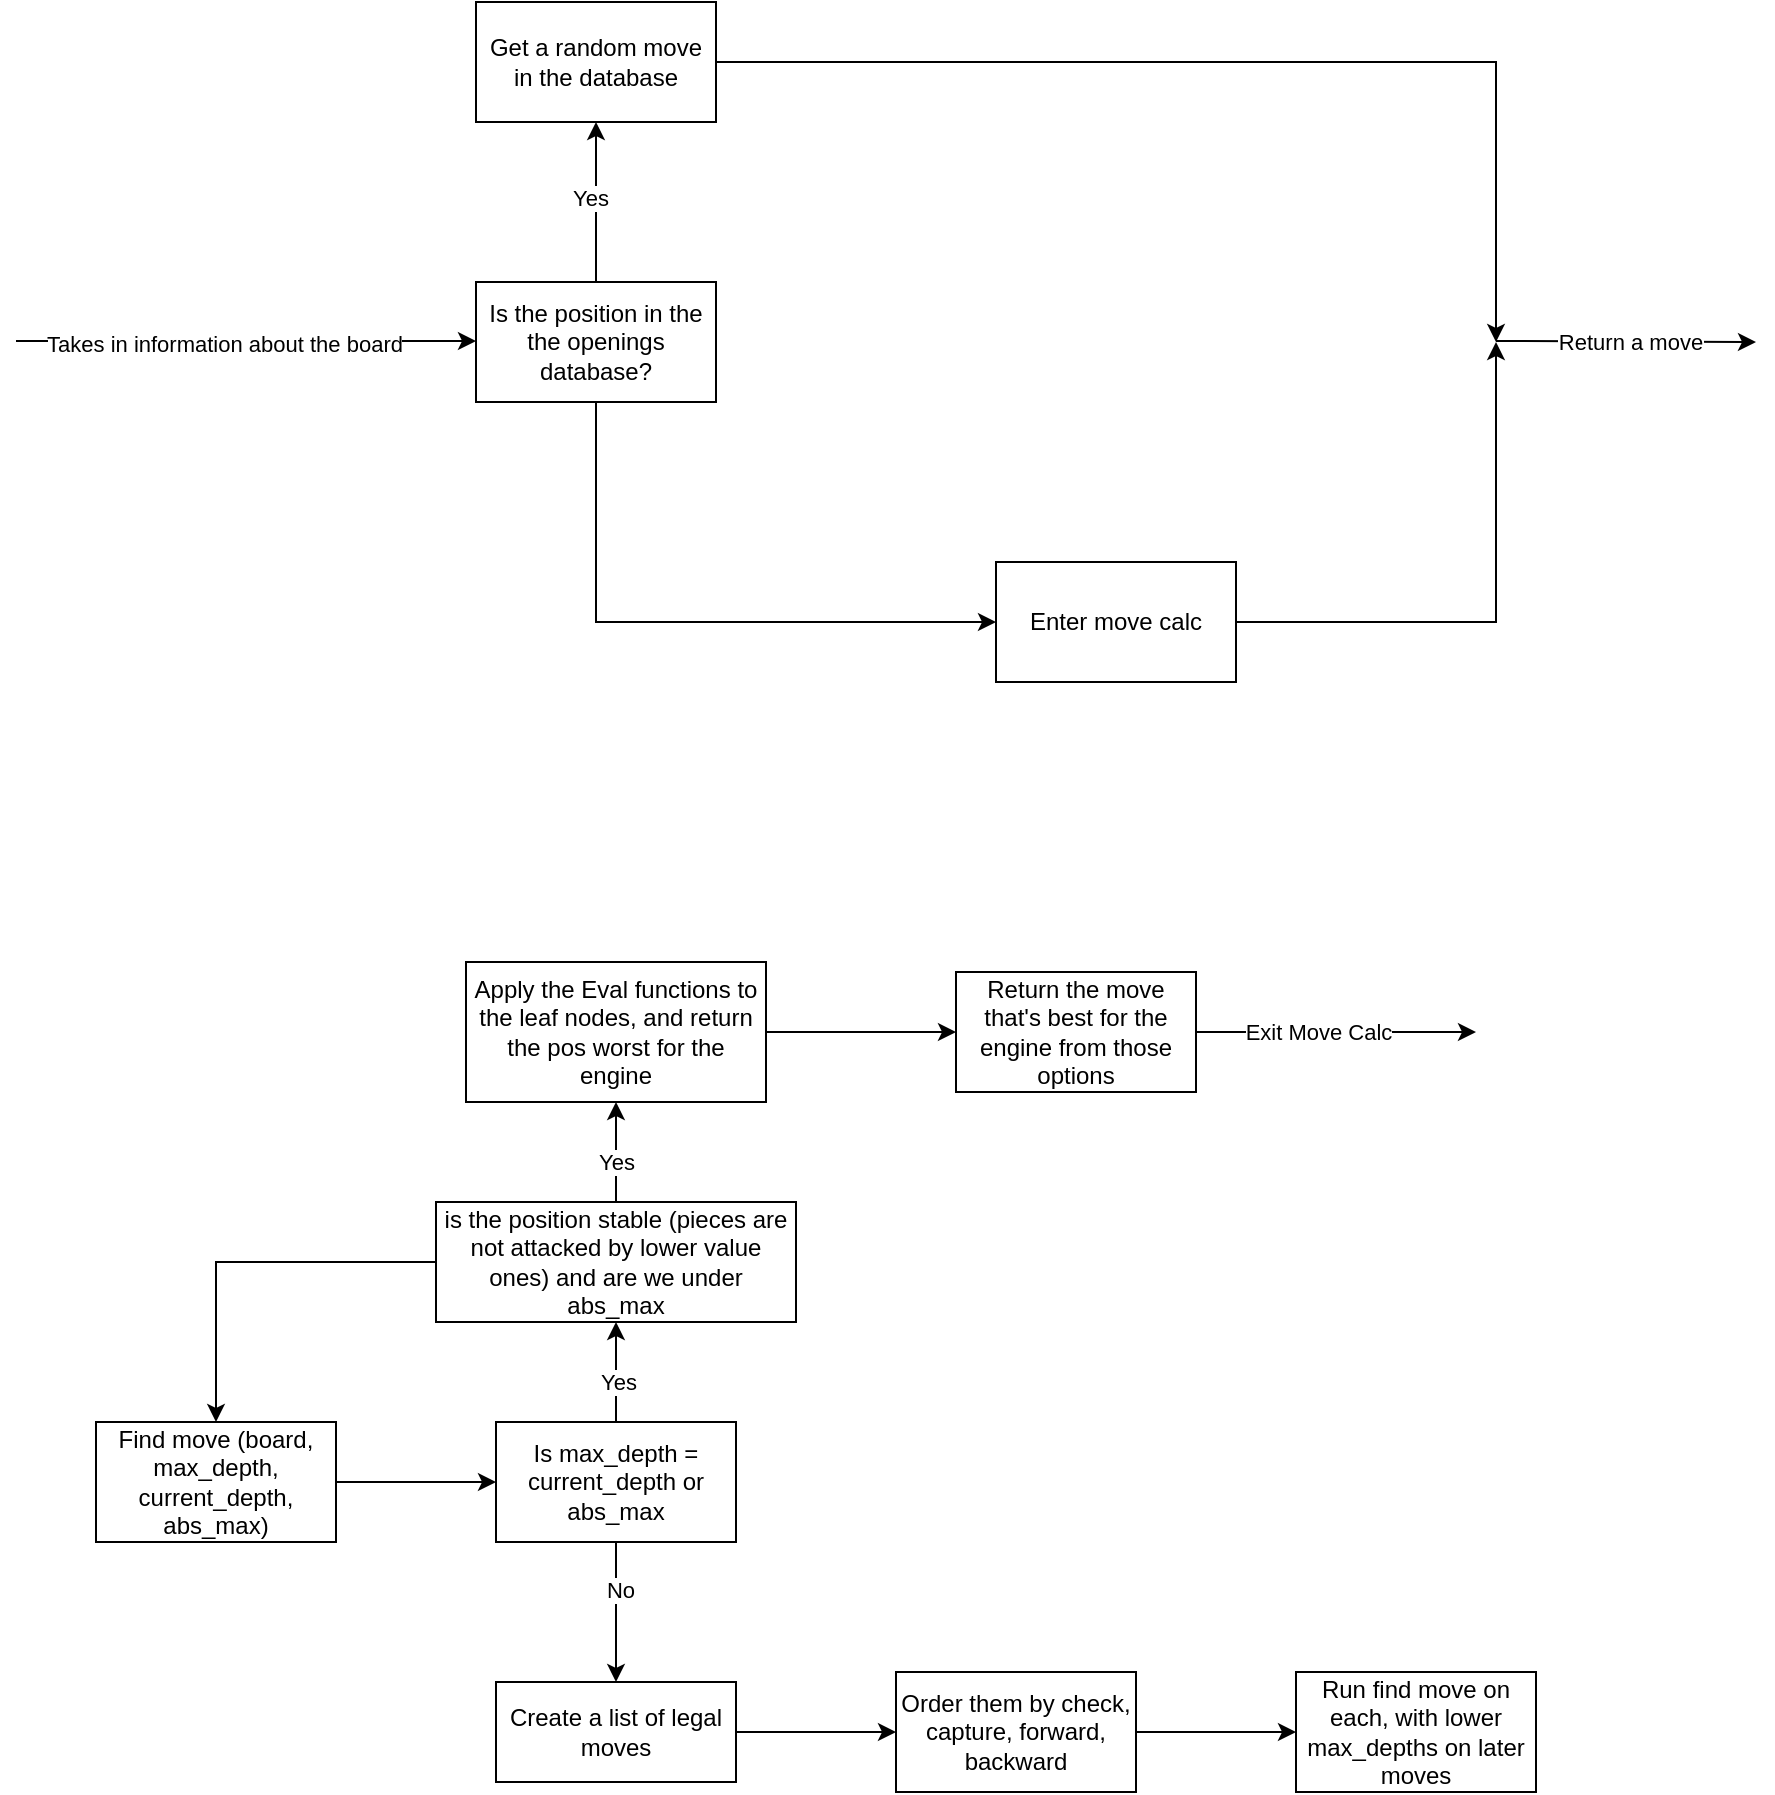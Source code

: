 <mxfile version="24.7.8">
  <diagram name="Page-1" id="EcCqTjzqST9A43YY4eaZ">
    <mxGraphModel dx="1434" dy="844" grid="1" gridSize="10" guides="1" tooltips="1" connect="1" arrows="1" fold="1" page="1" pageScale="1" pageWidth="850" pageHeight="1100" math="0" shadow="0">
      <root>
        <mxCell id="0" />
        <mxCell id="1" parent="0" />
        <mxCell id="UNiOE5RKGvsNSE8sUtjC-1" value="" style="endArrow=classic;html=1;rounded=0;entryX=0;entryY=0.5;entryDx=0;entryDy=0;" parent="1" edge="1">
          <mxGeometry width="50" height="50" relative="1" as="geometry">
            <mxPoint x="60" y="299.5" as="sourcePoint" />
            <mxPoint x="290" y="299.5" as="targetPoint" />
          </mxGeometry>
        </mxCell>
        <mxCell id="UNiOE5RKGvsNSE8sUtjC-2" value="Takes in information about the board" style="edgeLabel;html=1;align=center;verticalAlign=middle;resizable=0;points=[];" parent="UNiOE5RKGvsNSE8sUtjC-1" vertex="1" connectable="0">
          <mxGeometry x="-0.274" y="-2" relative="1" as="geometry">
            <mxPoint x="20" y="-1" as="offset" />
          </mxGeometry>
        </mxCell>
        <mxCell id="UNiOE5RKGvsNSE8sUtjC-21" value="" style="edgeStyle=orthogonalEdgeStyle;rounded=0;orthogonalLoop=1;jettySize=auto;html=1;" parent="1" source="UNiOE5RKGvsNSE8sUtjC-4" target="UNiOE5RKGvsNSE8sUtjC-20" edge="1">
          <mxGeometry relative="1" as="geometry">
            <Array as="points">
              <mxPoint x="350" y="440" />
            </Array>
          </mxGeometry>
        </mxCell>
        <mxCell id="UNiOE5RKGvsNSE8sUtjC-4" value="Is the position in the the openings database?" style="rounded=0;whiteSpace=wrap;html=1;" parent="1" vertex="1">
          <mxGeometry x="290" y="270" width="120" height="60" as="geometry" />
        </mxCell>
        <mxCell id="UNiOE5RKGvsNSE8sUtjC-7" value="" style="endArrow=classic;html=1;rounded=0;" parent="1" edge="1">
          <mxGeometry width="50" height="50" relative="1" as="geometry">
            <mxPoint x="800" y="299.5" as="sourcePoint" />
            <mxPoint x="930" y="300" as="targetPoint" />
          </mxGeometry>
        </mxCell>
        <mxCell id="UNiOE5RKGvsNSE8sUtjC-8" value="Return a move" style="edgeLabel;html=1;align=center;verticalAlign=middle;resizable=0;points=[];" parent="UNiOE5RKGvsNSE8sUtjC-7" vertex="1" connectable="0">
          <mxGeometry x="-0.274" y="-2" relative="1" as="geometry">
            <mxPoint x="20" y="-2" as="offset" />
          </mxGeometry>
        </mxCell>
        <mxCell id="UNiOE5RKGvsNSE8sUtjC-9" value="" style="endArrow=classic;html=1;rounded=0;exitX=1;exitY=0.5;exitDx=0;exitDy=0;" parent="1" source="UNiOE5RKGvsNSE8sUtjC-12" edge="1">
          <mxGeometry width="50" height="50" relative="1" as="geometry">
            <mxPoint x="570" y="280" as="sourcePoint" />
            <mxPoint x="800" y="300" as="targetPoint" />
            <Array as="points">
              <mxPoint x="800" y="160" />
            </Array>
          </mxGeometry>
        </mxCell>
        <mxCell id="UNiOE5RKGvsNSE8sUtjC-10" value="" style="endArrow=classic;html=1;rounded=0;exitX=0.5;exitY=0;exitDx=0;exitDy=0;entryX=0.5;entryY=1;entryDx=0;entryDy=0;" parent="1" source="UNiOE5RKGvsNSE8sUtjC-4" target="UNiOE5RKGvsNSE8sUtjC-12" edge="1">
          <mxGeometry width="50" height="50" relative="1" as="geometry">
            <mxPoint x="570" y="280" as="sourcePoint" />
            <mxPoint x="350" y="160" as="targetPoint" />
          </mxGeometry>
        </mxCell>
        <mxCell id="UNiOE5RKGvsNSE8sUtjC-11" value="Yes" style="edgeLabel;html=1;align=center;verticalAlign=middle;resizable=0;points=[];" parent="UNiOE5RKGvsNSE8sUtjC-10" vertex="1" connectable="0">
          <mxGeometry x="0.047" y="3" relative="1" as="geometry">
            <mxPoint as="offset" />
          </mxGeometry>
        </mxCell>
        <mxCell id="UNiOE5RKGvsNSE8sUtjC-12" value="Get a random move in the database" style="rounded=0;whiteSpace=wrap;html=1;" parent="1" vertex="1">
          <mxGeometry x="290" y="130" width="120" height="60" as="geometry" />
        </mxCell>
        <mxCell id="UNiOE5RKGvsNSE8sUtjC-59" value="" style="edgeStyle=orthogonalEdgeStyle;rounded=0;orthogonalLoop=1;jettySize=auto;html=1;" parent="1" source="UNiOE5RKGvsNSE8sUtjC-13" target="UNiOE5RKGvsNSE8sUtjC-58" edge="1">
          <mxGeometry relative="1" as="geometry" />
        </mxCell>
        <mxCell id="UNiOE5RKGvsNSE8sUtjC-13" value="Create a list of legal moves" style="rounded=0;whiteSpace=wrap;html=1;" parent="1" vertex="1">
          <mxGeometry x="300" y="970" width="120" height="50" as="geometry" />
        </mxCell>
        <mxCell id="UNiOE5RKGvsNSE8sUtjC-20" value="Enter move calc" style="whiteSpace=wrap;html=1;rounded=0;" parent="1" vertex="1">
          <mxGeometry x="550" y="410" width="120" height="60" as="geometry" />
        </mxCell>
        <mxCell id="UNiOE5RKGvsNSE8sUtjC-22" value="" style="endArrow=classic;html=1;rounded=0;exitX=1;exitY=0.5;exitDx=0;exitDy=0;" parent="1" source="UNiOE5RKGvsNSE8sUtjC-20" edge="1">
          <mxGeometry width="50" height="50" relative="1" as="geometry">
            <mxPoint x="650" y="530" as="sourcePoint" />
            <mxPoint x="800" y="300" as="targetPoint" />
            <Array as="points">
              <mxPoint x="800" y="440" />
            </Array>
          </mxGeometry>
        </mxCell>
        <mxCell id="UNiOE5RKGvsNSE8sUtjC-25" value="" style="edgeStyle=orthogonalEdgeStyle;rounded=0;orthogonalLoop=1;jettySize=auto;html=1;" parent="1" source="UNiOE5RKGvsNSE8sUtjC-23" target="UNiOE5RKGvsNSE8sUtjC-24" edge="1">
          <mxGeometry relative="1" as="geometry" />
        </mxCell>
        <mxCell id="UNiOE5RKGvsNSE8sUtjC-23" value="Find move (board, max_depth, current_depth, abs_max)" style="rounded=0;whiteSpace=wrap;html=1;" parent="1" vertex="1">
          <mxGeometry x="100" y="840" width="120" height="60" as="geometry" />
        </mxCell>
        <mxCell id="UNiOE5RKGvsNSE8sUtjC-31" value="" style="edgeStyle=orthogonalEdgeStyle;rounded=0;orthogonalLoop=1;jettySize=auto;html=1;exitX=0.5;exitY=0;exitDx=0;exitDy=0;" parent="1" source="UNiOE5RKGvsNSE8sUtjC-64" target="UNiOE5RKGvsNSE8sUtjC-26" edge="1">
          <mxGeometry relative="1" as="geometry">
            <mxPoint x="360" y="640" as="sourcePoint" />
            <Array as="points" />
          </mxGeometry>
        </mxCell>
        <mxCell id="UNiOE5RKGvsNSE8sUtjC-40" value="Yes" style="edgeLabel;html=1;align=center;verticalAlign=middle;resizable=0;points=[];" parent="UNiOE5RKGvsNSE8sUtjC-31" vertex="1" connectable="0">
          <mxGeometry x="0.458" y="-3" relative="1" as="geometry">
            <mxPoint x="-3" y="16" as="offset" />
          </mxGeometry>
        </mxCell>
        <mxCell id="UNiOE5RKGvsNSE8sUtjC-33" value="" style="edgeStyle=orthogonalEdgeStyle;rounded=0;orthogonalLoop=1;jettySize=auto;html=1;entryX=0.5;entryY=0;entryDx=0;entryDy=0;" parent="1" source="UNiOE5RKGvsNSE8sUtjC-24" target="UNiOE5RKGvsNSE8sUtjC-13" edge="1">
          <mxGeometry relative="1" as="geometry">
            <mxPoint x="360" y="980" as="targetPoint" />
          </mxGeometry>
        </mxCell>
        <mxCell id="UNiOE5RKGvsNSE8sUtjC-34" value="No" style="edgeLabel;html=1;align=center;verticalAlign=middle;resizable=0;points=[];" parent="UNiOE5RKGvsNSE8sUtjC-33" vertex="1" connectable="0">
          <mxGeometry x="-0.32" y="2" relative="1" as="geometry">
            <mxPoint as="offset" />
          </mxGeometry>
        </mxCell>
        <mxCell id="UNiOE5RKGvsNSE8sUtjC-67" value="" style="edgeStyle=orthogonalEdgeStyle;rounded=0;orthogonalLoop=1;jettySize=auto;html=1;" parent="1" source="UNiOE5RKGvsNSE8sUtjC-24" target="UNiOE5RKGvsNSE8sUtjC-64" edge="1">
          <mxGeometry relative="1" as="geometry" />
        </mxCell>
        <mxCell id="UNiOE5RKGvsNSE8sUtjC-68" value="Yes" style="edgeLabel;html=1;align=center;verticalAlign=middle;resizable=0;points=[];" parent="UNiOE5RKGvsNSE8sUtjC-67" vertex="1" connectable="0">
          <mxGeometry x="-0.184" y="-1" relative="1" as="geometry">
            <mxPoint as="offset" />
          </mxGeometry>
        </mxCell>
        <mxCell id="UNiOE5RKGvsNSE8sUtjC-24" value="Is max_depth = current_depth or abs_max" style="whiteSpace=wrap;html=1;rounded=0;" parent="1" vertex="1">
          <mxGeometry x="300" y="840" width="120" height="60" as="geometry" />
        </mxCell>
        <mxCell id="UNiOE5RKGvsNSE8sUtjC-42" value="" style="edgeStyle=orthogonalEdgeStyle;rounded=0;orthogonalLoop=1;jettySize=auto;html=1;" parent="1" source="UNiOE5RKGvsNSE8sUtjC-26" target="UNiOE5RKGvsNSE8sUtjC-41" edge="1">
          <mxGeometry relative="1" as="geometry" />
        </mxCell>
        <mxCell id="UNiOE5RKGvsNSE8sUtjC-26" value="Apply the Eval functions to the leaf nodes, and return the pos worst for the engine" style="whiteSpace=wrap;html=1;rounded=0;" parent="1" vertex="1">
          <mxGeometry x="285" y="610" width="150" height="70" as="geometry" />
        </mxCell>
        <mxCell id="UNiOE5RKGvsNSE8sUtjC-41" value="Return the move that&#39;s best for the engine from those options" style="whiteSpace=wrap;html=1;rounded=0;" parent="1" vertex="1">
          <mxGeometry x="530" y="615" width="120" height="60" as="geometry" />
        </mxCell>
        <mxCell id="UNiOE5RKGvsNSE8sUtjC-56" value="" style="endArrow=classic;html=1;rounded=0;exitX=1;exitY=0.5;exitDx=0;exitDy=0;" parent="1" source="UNiOE5RKGvsNSE8sUtjC-41" edge="1">
          <mxGeometry width="50" height="50" relative="1" as="geometry">
            <mxPoint x="570" y="725" as="sourcePoint" />
            <mxPoint x="790" y="645" as="targetPoint" />
          </mxGeometry>
        </mxCell>
        <mxCell id="UNiOE5RKGvsNSE8sUtjC-57" value="Exit Move Calc" style="edgeLabel;html=1;align=center;verticalAlign=middle;resizable=0;points=[];" parent="UNiOE5RKGvsNSE8sUtjC-56" vertex="1" connectable="0">
          <mxGeometry x="-0.131" y="-5" relative="1" as="geometry">
            <mxPoint y="-5" as="offset" />
          </mxGeometry>
        </mxCell>
        <mxCell id="UNiOE5RKGvsNSE8sUtjC-61" value="" style="edgeStyle=orthogonalEdgeStyle;rounded=0;orthogonalLoop=1;jettySize=auto;html=1;" parent="1" source="UNiOE5RKGvsNSE8sUtjC-58" target="UNiOE5RKGvsNSE8sUtjC-60" edge="1">
          <mxGeometry relative="1" as="geometry" />
        </mxCell>
        <mxCell id="UNiOE5RKGvsNSE8sUtjC-58" value="Order them by check, capture, forward, backward" style="whiteSpace=wrap;html=1;rounded=0;" parent="1" vertex="1">
          <mxGeometry x="500" y="965" width="120" height="60" as="geometry" />
        </mxCell>
        <mxCell id="UNiOE5RKGvsNSE8sUtjC-60" value="Run find move on each, with lower max_depths on later moves" style="whiteSpace=wrap;html=1;rounded=0;" parent="1" vertex="1">
          <mxGeometry x="700" y="965" width="120" height="60" as="geometry" />
        </mxCell>
        <mxCell id="UNiOE5RKGvsNSE8sUtjC-66" value="" style="edgeStyle=orthogonalEdgeStyle;rounded=0;orthogonalLoop=1;jettySize=auto;html=1;" parent="1" source="UNiOE5RKGvsNSE8sUtjC-64" target="UNiOE5RKGvsNSE8sUtjC-23" edge="1">
          <mxGeometry relative="1" as="geometry">
            <mxPoint x="220" y="760" as="targetPoint" />
          </mxGeometry>
        </mxCell>
        <mxCell id="UNiOE5RKGvsNSE8sUtjC-64" value="is the position stable (pieces are not attacked by lower value ones) and are we under abs_max" style="rounded=0;whiteSpace=wrap;html=1;" parent="1" vertex="1">
          <mxGeometry x="270" y="730" width="180" height="60" as="geometry" />
        </mxCell>
      </root>
    </mxGraphModel>
  </diagram>
</mxfile>
